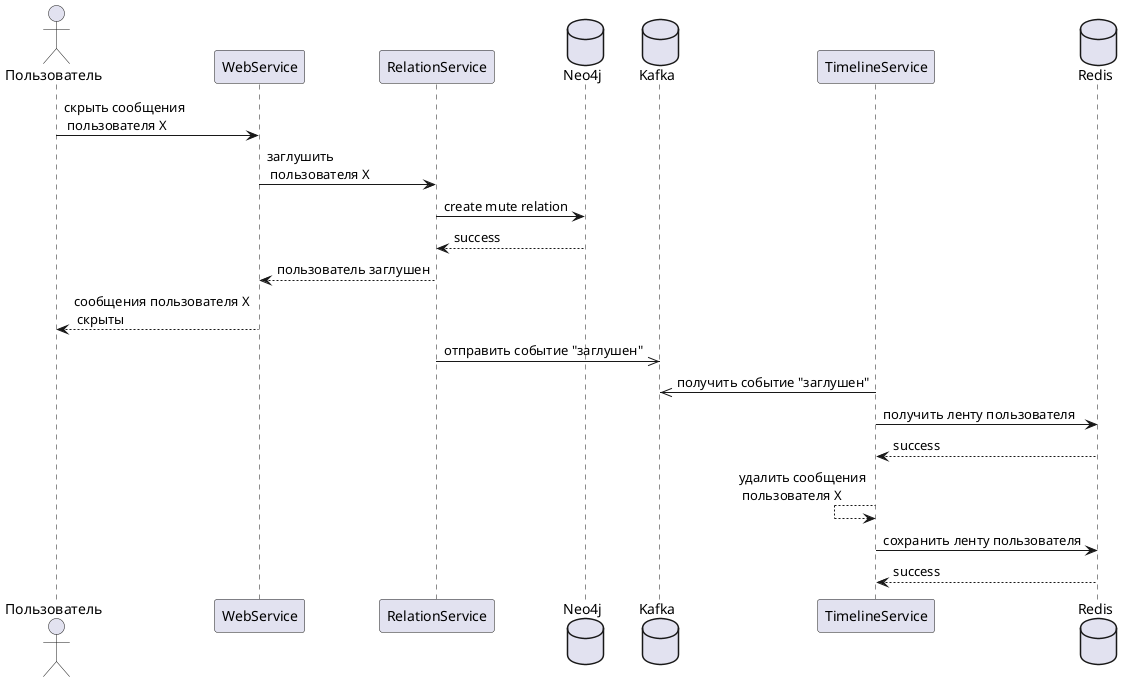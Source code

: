 @startuml "mute"

actor Пользователь as user order 0

participant WebService as wservice order 1

participant RelationService as rservice order 2
database Neo4j as neo4j order 3
database Kafka as kafka order 4
participant TimelineService as tservice order 5
database Redis as redis order 6

user -> wservice: скрыть сообщения \n пользователя X
wservice -> rservice: заглушить \n пользователя X
rservice -> neo4j: create mute relation
rservice <-- neo4j: success
wservice <-- rservice: пользователь заглушен
user <-- wservice : сообщения пользователя X \n скрыты

rservice ->> kafka: отправить событие "заглушен"
tservice ->> kafka: получить событие "заглушен"

tservice -> redis: получить ленту пользователя
tservice <-- redis: success

tservice <-- tservice: удалить сообщения \n пользователя X

tservice -> redis: сохранить ленту пользователя
tservice <-- redis: success

@enduml